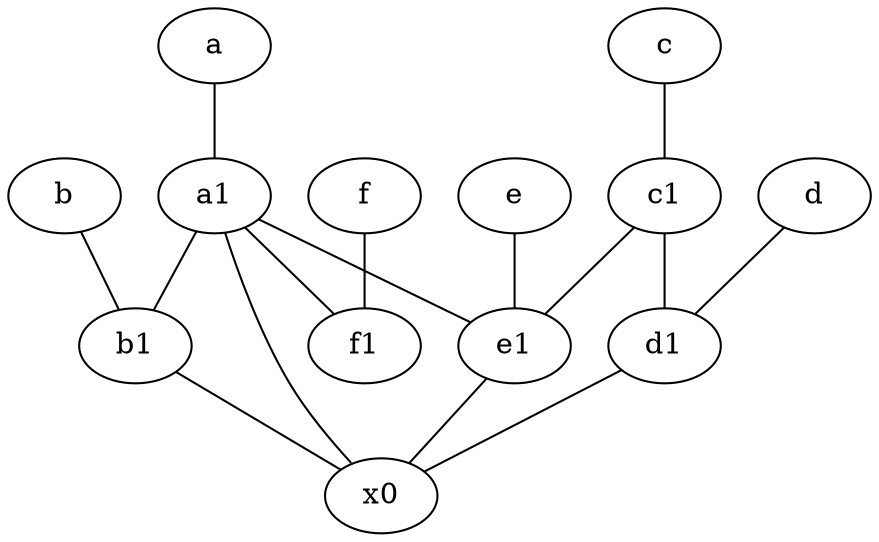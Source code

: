 graph {
	node [labelfontsize=50]
	b [labelfontsize=50 pos="10,4!"]
	e1 [labelfontsize=50 pos="7,7!"]
	f1 [labelfontsize=50 pos="3,8!"]
	c1 [labelfontsize=50 pos="4.5,3!"]
	e [labelfontsize=50 pos="7,9!"]
	x0 [labelfontsize=50]
	d1 [labelfontsize=50 pos="3,5!"]
	b1 [labelfontsize=50 pos="9,4!"]
	a [labelfontsize=50 pos="8,2!"]
	d [labelfontsize=50 pos="2,5!"]
	a1 [labelfontsize=50 pos="8,3!"]
	c [labelfontsize=50 pos="4.5,2!"]
	f [labelfontsize=50 pos="3,9!"]
	a1 -- f1
	b1 -- x0
	c1 -- d1
	a -- a1
	e -- e1
	c1 -- e1
	c -- c1
	f -- f1
	a1 -- e1
	a1 -- x0
	a1 -- b1
	d -- d1
	e1 -- x0
	d1 -- x0
	b -- b1
}
